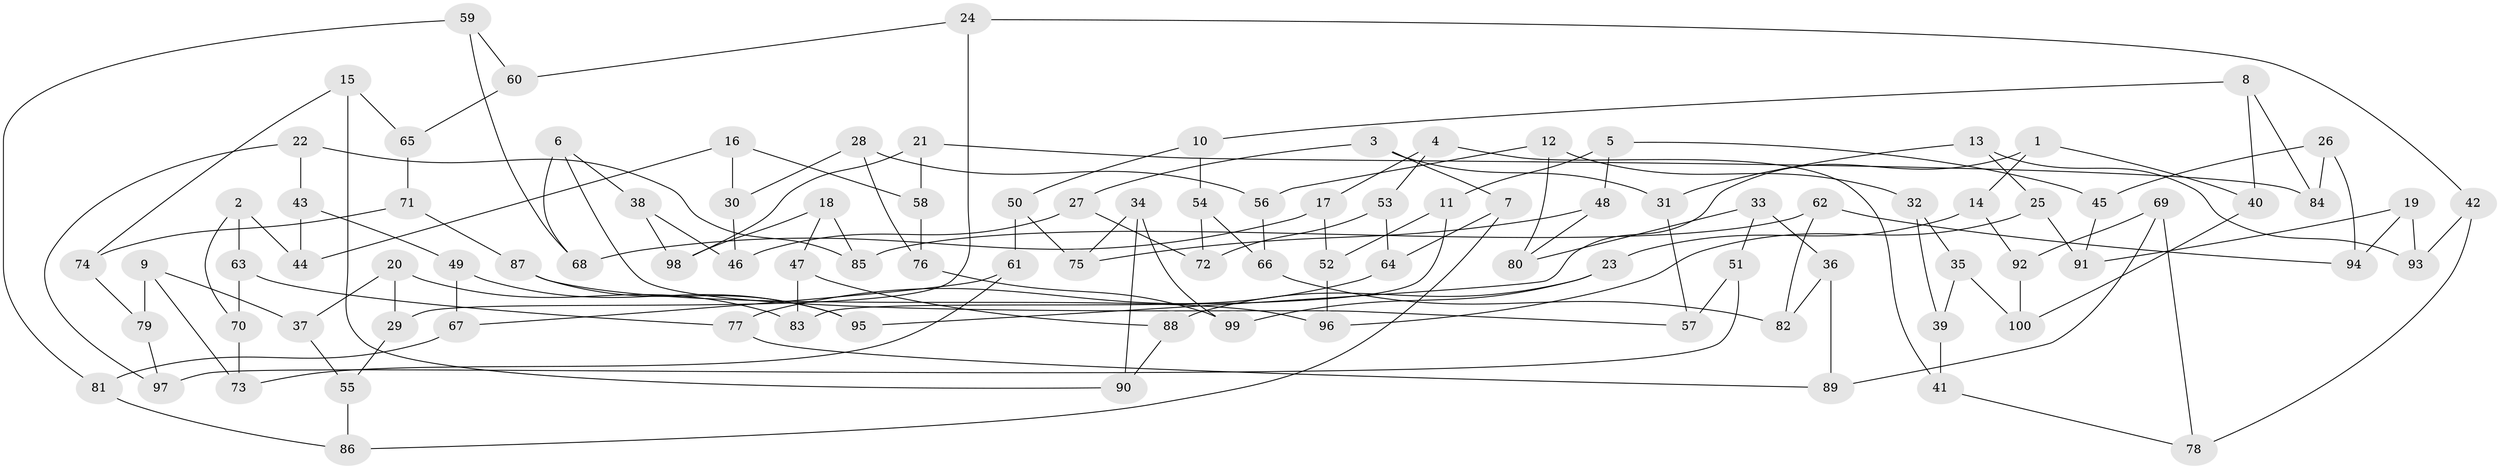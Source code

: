 // Generated by graph-tools (version 1.1) at 2025/11/02/21/25 10:11:15]
// undirected, 100 vertices, 150 edges
graph export_dot {
graph [start="1"]
  node [color=gray90,style=filled];
  1;
  2;
  3;
  4;
  5;
  6;
  7;
  8;
  9;
  10;
  11;
  12;
  13;
  14;
  15;
  16;
  17;
  18;
  19;
  20;
  21;
  22;
  23;
  24;
  25;
  26;
  27;
  28;
  29;
  30;
  31;
  32;
  33;
  34;
  35;
  36;
  37;
  38;
  39;
  40;
  41;
  42;
  43;
  44;
  45;
  46;
  47;
  48;
  49;
  50;
  51;
  52;
  53;
  54;
  55;
  56;
  57;
  58;
  59;
  60;
  61;
  62;
  63;
  64;
  65;
  66;
  67;
  68;
  69;
  70;
  71;
  72;
  73;
  74;
  75;
  76;
  77;
  78;
  79;
  80;
  81;
  82;
  83;
  84;
  85;
  86;
  87;
  88;
  89;
  90;
  91;
  92;
  93;
  94;
  95;
  96;
  97;
  98;
  99;
  100;
  1 -- 95;
  1 -- 14;
  1 -- 40;
  2 -- 70;
  2 -- 44;
  2 -- 63;
  3 -- 31;
  3 -- 27;
  3 -- 7;
  4 -- 53;
  4 -- 41;
  4 -- 17;
  5 -- 45;
  5 -- 11;
  5 -- 48;
  6 -- 57;
  6 -- 38;
  6 -- 68;
  7 -- 86;
  7 -- 64;
  8 -- 84;
  8 -- 10;
  8 -- 40;
  9 -- 79;
  9 -- 37;
  9 -- 73;
  10 -- 54;
  10 -- 50;
  11 -- 52;
  11 -- 83;
  12 -- 32;
  12 -- 56;
  12 -- 80;
  13 -- 25;
  13 -- 31;
  13 -- 93;
  14 -- 23;
  14 -- 92;
  15 -- 90;
  15 -- 65;
  15 -- 74;
  16 -- 30;
  16 -- 44;
  16 -- 58;
  17 -- 52;
  17 -- 68;
  18 -- 85;
  18 -- 98;
  18 -- 47;
  19 -- 91;
  19 -- 94;
  19 -- 93;
  20 -- 29;
  20 -- 37;
  20 -- 83;
  21 -- 58;
  21 -- 84;
  21 -- 98;
  22 -- 97;
  22 -- 43;
  22 -- 85;
  23 -- 88;
  23 -- 99;
  24 -- 42;
  24 -- 29;
  24 -- 60;
  25 -- 91;
  25 -- 96;
  26 -- 84;
  26 -- 45;
  26 -- 94;
  27 -- 46;
  27 -- 72;
  28 -- 56;
  28 -- 76;
  28 -- 30;
  29 -- 55;
  30 -- 46;
  31 -- 57;
  32 -- 39;
  32 -- 35;
  33 -- 36;
  33 -- 51;
  33 -- 80;
  34 -- 99;
  34 -- 75;
  34 -- 90;
  35 -- 100;
  35 -- 39;
  36 -- 89;
  36 -- 82;
  37 -- 55;
  38 -- 98;
  38 -- 46;
  39 -- 41;
  40 -- 100;
  41 -- 78;
  42 -- 93;
  42 -- 78;
  43 -- 44;
  43 -- 49;
  45 -- 91;
  47 -- 83;
  47 -- 88;
  48 -- 80;
  48 -- 75;
  49 -- 95;
  49 -- 67;
  50 -- 75;
  50 -- 61;
  51 -- 97;
  51 -- 57;
  52 -- 96;
  53 -- 64;
  53 -- 72;
  54 -- 66;
  54 -- 72;
  55 -- 86;
  56 -- 66;
  58 -- 76;
  59 -- 60;
  59 -- 68;
  59 -- 81;
  60 -- 65;
  61 -- 73;
  61 -- 67;
  62 -- 94;
  62 -- 82;
  62 -- 85;
  63 -- 70;
  63 -- 77;
  64 -- 77;
  65 -- 71;
  66 -- 82;
  67 -- 81;
  69 -- 78;
  69 -- 89;
  69 -- 92;
  70 -- 73;
  71 -- 74;
  71 -- 87;
  74 -- 79;
  76 -- 99;
  77 -- 89;
  79 -- 97;
  81 -- 86;
  87 -- 96;
  87 -- 95;
  88 -- 90;
  92 -- 100;
}
